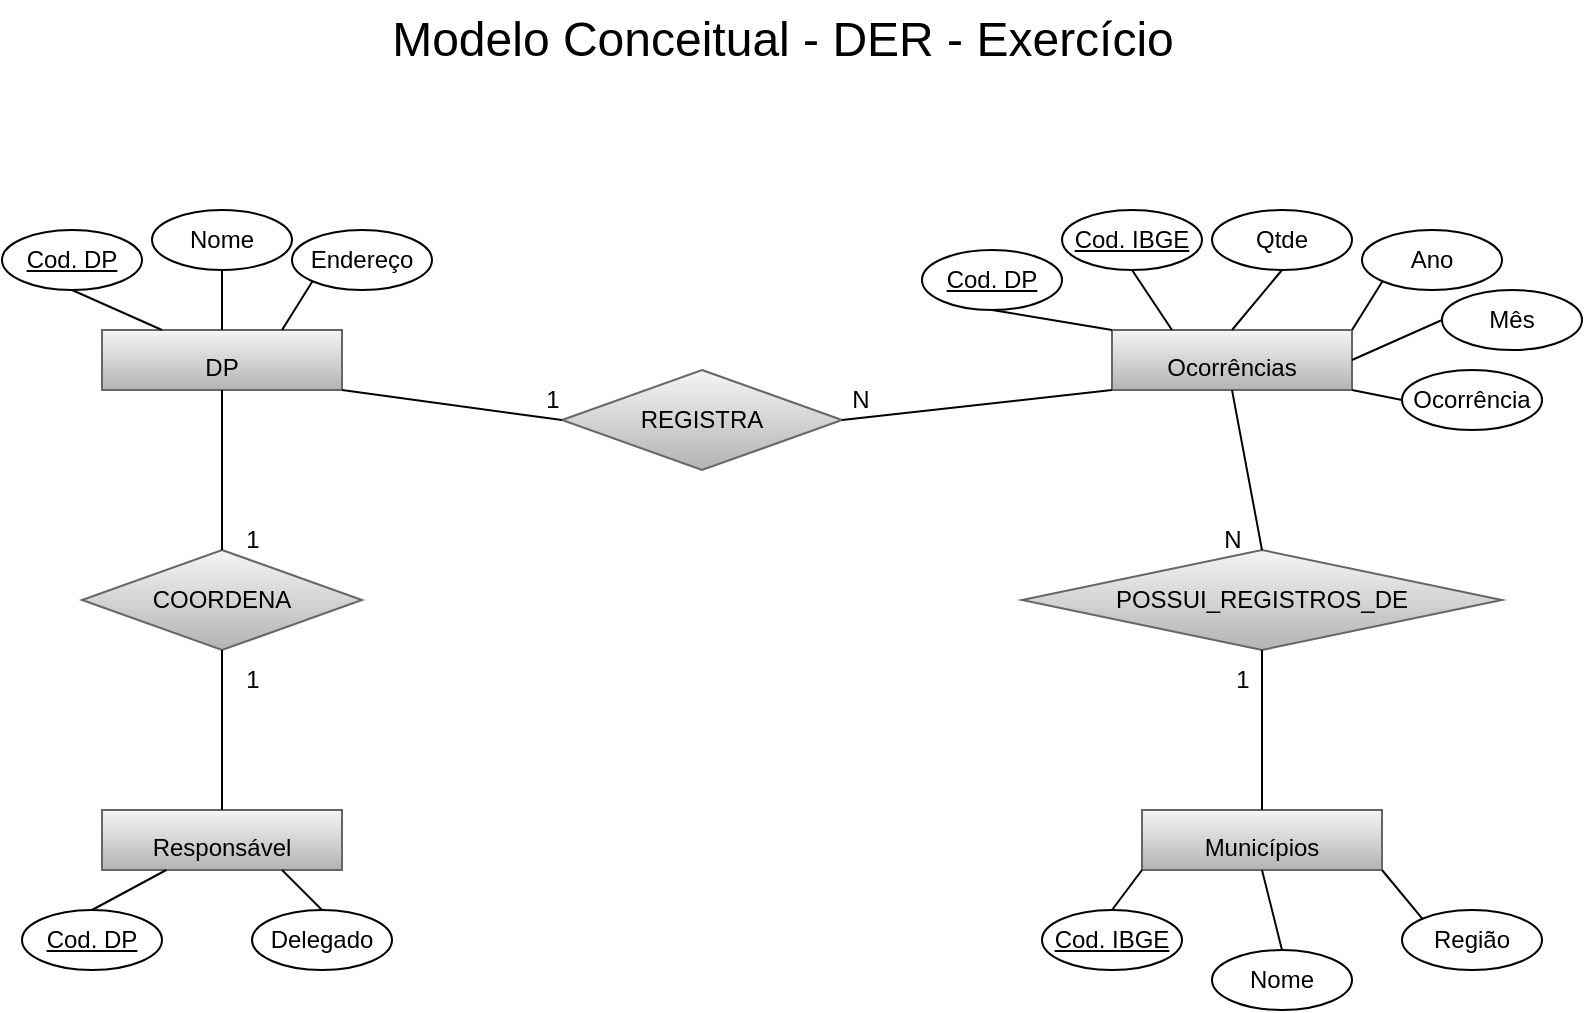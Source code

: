 <mxfile version="20.4.0" type="device"><diagram id="lZEO8TZZ2mbdY62ZMASI" name="Página-1"><mxGraphModel dx="1037" dy="571" grid="0" gridSize="10" guides="1" tooltips="1" connect="1" arrows="1" fold="1" page="1" pageScale="1" pageWidth="827" pageHeight="1169" math="0" shadow="0"><root><mxCell id="0"/><mxCell id="1" parent="0"/><mxCell id="XiJre3cuIlLCGte4ePxh-1" value="&lt;font style=&quot;font-size: 24px;&quot;&gt;Modelo Conceitual - DER - Exercício&lt;/font&gt;" style="text;html=1;resizable=0;autosize=1;align=center;verticalAlign=middle;points=[];fillColor=none;strokeColor=none;rounded=0;" parent="1" vertex="1"><mxGeometry x="195" y="35" width="410" height="40" as="geometry"/></mxCell><mxCell id="XiJre3cuIlLCGte4ePxh-2" value="&lt;font style=&quot;font-size: 12px;&quot;&gt;DP&lt;/font&gt;" style="rounded=0;whiteSpace=wrap;html=1;fontSize=24;fillColor=#f5f5f5;gradientColor=#b3b3b3;strokeColor=#666666;" parent="1" vertex="1"><mxGeometry x="60" y="200" width="120" height="30" as="geometry"/></mxCell><mxCell id="XiJre3cuIlLCGte4ePxh-3" value="&lt;u&gt;Cod. DP&lt;/u&gt;" style="ellipse;whiteSpace=wrap;html=1;fontSize=12;" parent="1" vertex="1"><mxGeometry x="10" y="150" width="70" height="30" as="geometry"/></mxCell><mxCell id="XiJre3cuIlLCGte4ePxh-5" value="Nome" style="ellipse;whiteSpace=wrap;html=1;fontSize=12;" parent="1" vertex="1"><mxGeometry x="85" y="140" width="70" height="30" as="geometry"/></mxCell><mxCell id="XiJre3cuIlLCGte4ePxh-6" value="Endereço" style="ellipse;whiteSpace=wrap;html=1;fontSize=12;" parent="1" vertex="1"><mxGeometry x="155" y="150" width="70" height="30" as="geometry"/></mxCell><mxCell id="XiJre3cuIlLCGte4ePxh-7" value="&lt;font style=&quot;font-size: 12px;&quot;&gt;Responsável&lt;/font&gt;" style="rounded=0;whiteSpace=wrap;html=1;fontSize=24;fillColor=#f5f5f5;gradientColor=#b3b3b3;strokeColor=#666666;" parent="1" vertex="1"><mxGeometry x="60" y="440" width="120" height="30" as="geometry"/></mxCell><mxCell id="XiJre3cuIlLCGte4ePxh-8" value="&lt;u&gt;Cod. DP&lt;/u&gt;" style="ellipse;whiteSpace=wrap;html=1;fontSize=12;" parent="1" vertex="1"><mxGeometry x="20" y="490" width="70" height="30" as="geometry"/></mxCell><mxCell id="XiJre3cuIlLCGte4ePxh-9" value="Delegado" style="ellipse;whiteSpace=wrap;html=1;fontSize=12;" parent="1" vertex="1"><mxGeometry x="135" y="490" width="70" height="30" as="geometry"/></mxCell><mxCell id="XiJre3cuIlLCGte4ePxh-10" value="" style="endArrow=none;html=1;rounded=0;fontSize=12;entryX=0.5;entryY=1;entryDx=0;entryDy=0;" parent="1" target="XiJre3cuIlLCGte4ePxh-3" edge="1"><mxGeometry width="50" height="50" relative="1" as="geometry"><mxPoint x="90" y="200" as="sourcePoint"/><mxPoint x="450" y="260" as="targetPoint"/></mxGeometry></mxCell><mxCell id="XiJre3cuIlLCGte4ePxh-11" value="" style="endArrow=none;html=1;rounded=0;fontSize=12;entryX=0.5;entryY=1;entryDx=0;entryDy=0;exitX=0.5;exitY=0;exitDx=0;exitDy=0;" parent="1" source="XiJre3cuIlLCGte4ePxh-2" target="XiJre3cuIlLCGte4ePxh-5" edge="1"><mxGeometry width="50" height="50" relative="1" as="geometry"><mxPoint x="100" y="210" as="sourcePoint"/><mxPoint x="55" y="190" as="targetPoint"/></mxGeometry></mxCell><mxCell id="XiJre3cuIlLCGte4ePxh-12" value="" style="endArrow=none;html=1;rounded=0;fontSize=12;entryX=0;entryY=1;entryDx=0;entryDy=0;exitX=0.75;exitY=0;exitDx=0;exitDy=0;" parent="1" source="XiJre3cuIlLCGte4ePxh-2" target="XiJre3cuIlLCGte4ePxh-6" edge="1"><mxGeometry width="50" height="50" relative="1" as="geometry"><mxPoint x="130" y="210" as="sourcePoint"/><mxPoint x="130" y="180" as="targetPoint"/></mxGeometry></mxCell><mxCell id="XiJre3cuIlLCGte4ePxh-13" value="" style="endArrow=none;html=1;rounded=0;fontSize=12;entryX=0.5;entryY=0;entryDx=0;entryDy=0;" parent="1" source="XiJre3cuIlLCGte4ePxh-7" target="XiJre3cuIlLCGte4ePxh-8" edge="1"><mxGeometry width="50" height="50" relative="1" as="geometry"><mxPoint x="70" y="470" as="sourcePoint"/><mxPoint x="55" y="270" as="targetPoint"/></mxGeometry></mxCell><mxCell id="XiJre3cuIlLCGte4ePxh-14" value="" style="endArrow=none;html=1;rounded=0;fontSize=12;entryX=0.5;entryY=0;entryDx=0;entryDy=0;exitX=0.75;exitY=1;exitDx=0;exitDy=0;" parent="1" source="XiJre3cuIlLCGte4ePxh-7" target="XiJre3cuIlLCGte4ePxh-9" edge="1"><mxGeometry width="50" height="50" relative="1" as="geometry"><mxPoint x="79.84" y="482.61" as="sourcePoint"/><mxPoint x="65" y="500" as="targetPoint"/></mxGeometry></mxCell><mxCell id="XiJre3cuIlLCGte4ePxh-15" value="COORDENA" style="rhombus;whiteSpace=wrap;html=1;fontSize=12;fillColor=#f5f5f5;gradientColor=#b3b3b3;strokeColor=#666666;" parent="1" vertex="1"><mxGeometry x="50" y="310" width="140" height="50" as="geometry"/></mxCell><mxCell id="XiJre3cuIlLCGte4ePxh-17" value="" style="endArrow=none;html=1;rounded=0;fontSize=12;entryX=0.5;entryY=1;entryDx=0;entryDy=0;exitX=0.5;exitY=0;exitDx=0;exitDy=0;" parent="1" source="XiJre3cuIlLCGte4ePxh-15" target="XiJre3cuIlLCGte4ePxh-2" edge="1"><mxGeometry width="50" height="50" relative="1" as="geometry"><mxPoint x="130" y="210" as="sourcePoint"/><mxPoint x="130" y="180" as="targetPoint"/></mxGeometry></mxCell><mxCell id="XiJre3cuIlLCGte4ePxh-18" value="" style="endArrow=none;html=1;rounded=0;fontSize=12;exitX=0.5;exitY=0;exitDx=0;exitDy=0;" parent="1" source="XiJre3cuIlLCGte4ePxh-7" edge="1"><mxGeometry width="50" height="50" relative="1" as="geometry"><mxPoint x="130" y="320" as="sourcePoint"/><mxPoint x="120" y="360" as="targetPoint"/></mxGeometry></mxCell><mxCell id="XiJre3cuIlLCGte4ePxh-19" value="1" style="text;html=1;resizable=0;autosize=1;align=center;verticalAlign=middle;points=[];fillColor=none;strokeColor=none;rounded=0;fontSize=12;" parent="1" vertex="1"><mxGeometry x="120" y="360" width="30" height="30" as="geometry"/></mxCell><mxCell id="XiJre3cuIlLCGte4ePxh-20" value="1" style="text;html=1;resizable=0;autosize=1;align=center;verticalAlign=middle;points=[];rounded=0;fontSize=12;" parent="1" vertex="1"><mxGeometry x="120" y="290" width="30" height="30" as="geometry"/></mxCell><mxCell id="XiJre3cuIlLCGte4ePxh-21" value="&lt;font style=&quot;font-size: 12px;&quot;&gt;Municípios&lt;/font&gt;" style="rounded=0;whiteSpace=wrap;html=1;fontSize=24;fillColor=#f5f5f5;gradientColor=#b3b3b3;strokeColor=#666666;" parent="1" vertex="1"><mxGeometry x="580" y="440" width="120" height="30" as="geometry"/></mxCell><mxCell id="XiJre3cuIlLCGte4ePxh-22" value="&lt;u&gt;Cod. IBGE&lt;/u&gt;" style="ellipse;whiteSpace=wrap;html=1;fontSize=12;" parent="1" vertex="1"><mxGeometry x="530" y="490" width="70" height="30" as="geometry"/></mxCell><mxCell id="XiJre3cuIlLCGte4ePxh-23" value="Nome" style="ellipse;whiteSpace=wrap;html=1;fontSize=12;" parent="1" vertex="1"><mxGeometry x="615" y="510" width="70" height="30" as="geometry"/></mxCell><mxCell id="XiJre3cuIlLCGte4ePxh-24" value="Região" style="ellipse;whiteSpace=wrap;html=1;fontSize=12;" parent="1" vertex="1"><mxGeometry x="710" y="490" width="70" height="30" as="geometry"/></mxCell><mxCell id="XiJre3cuIlLCGte4ePxh-25" value="" style="endArrow=none;html=1;rounded=0;fontSize=12;entryX=0.5;entryY=0;entryDx=0;entryDy=0;exitX=0;exitY=1;exitDx=0;exitDy=0;" parent="1" source="XiJre3cuIlLCGte4ePxh-21" target="XiJre3cuIlLCGte4ePxh-22" edge="1"><mxGeometry width="50" height="50" relative="1" as="geometry"><mxPoint x="160" y="480" as="sourcePoint"/><mxPoint x="180" y="500" as="targetPoint"/></mxGeometry></mxCell><mxCell id="XiJre3cuIlLCGte4ePxh-26" value="" style="endArrow=none;html=1;rounded=0;fontSize=12;entryX=0.5;entryY=0;entryDx=0;entryDy=0;exitX=0.5;exitY=1;exitDx=0;exitDy=0;" parent="1" source="XiJre3cuIlLCGte4ePxh-21" target="XiJre3cuIlLCGte4ePxh-23" edge="1"><mxGeometry width="50" height="50" relative="1" as="geometry"><mxPoint x="170" y="490" as="sourcePoint"/><mxPoint x="190" y="510" as="targetPoint"/></mxGeometry></mxCell><mxCell id="XiJre3cuIlLCGte4ePxh-27" value="" style="endArrow=none;html=1;rounded=0;fontSize=12;entryX=0;entryY=0;entryDx=0;entryDy=0;exitX=1;exitY=1;exitDx=0;exitDy=0;" parent="1" source="XiJre3cuIlLCGte4ePxh-21" target="XiJre3cuIlLCGte4ePxh-24" edge="1"><mxGeometry width="50" height="50" relative="1" as="geometry"><mxPoint x="650" y="480" as="sourcePoint"/><mxPoint x="660" y="520" as="targetPoint"/></mxGeometry></mxCell><mxCell id="XiJre3cuIlLCGte4ePxh-28" value="&lt;font style=&quot;font-size: 12px;&quot;&gt;Ocorrências&lt;/font&gt;" style="rounded=0;whiteSpace=wrap;html=1;fontSize=24;fillColor=#f5f5f5;gradientColor=#b3b3b3;strokeColor=#666666;" parent="1" vertex="1"><mxGeometry x="565" y="200" width="120" height="30" as="geometry"/></mxCell><mxCell id="XiJre3cuIlLCGte4ePxh-29" value="&lt;u&gt;Cod. DP&lt;/u&gt;" style="ellipse;whiteSpace=wrap;html=1;fontSize=12;" parent="1" vertex="1"><mxGeometry x="470" y="160" width="70" height="30" as="geometry"/></mxCell><mxCell id="XiJre3cuIlLCGte4ePxh-30" value="" style="endArrow=none;html=1;rounded=0;fontSize=12;entryX=0.5;entryY=1;entryDx=0;entryDy=0;" parent="1" target="XiJre3cuIlLCGte4ePxh-29" edge="1"><mxGeometry width="50" height="50" relative="1" as="geometry"><mxPoint x="565" y="200" as="sourcePoint"/><mxPoint x="925" y="260" as="targetPoint"/></mxGeometry></mxCell><mxCell id="XiJre3cuIlLCGte4ePxh-31" value="&lt;u&gt;Cod. IBGE&lt;/u&gt;" style="ellipse;whiteSpace=wrap;html=1;fontSize=12;" parent="1" vertex="1"><mxGeometry x="540" y="140" width="70" height="30" as="geometry"/></mxCell><mxCell id="XiJre3cuIlLCGte4ePxh-32" value="" style="endArrow=none;html=1;rounded=0;fontSize=12;exitX=0.25;exitY=0;exitDx=0;exitDy=0;entryX=0.5;entryY=1;entryDx=0;entryDy=0;" parent="1" source="XiJre3cuIlLCGte4ePxh-28" target="XiJre3cuIlLCGte4ePxh-31" edge="1"><mxGeometry width="50" height="50" relative="1" as="geometry"><mxPoint x="605" y="120" as="sourcePoint"/><mxPoint x="590" y="170" as="targetPoint"/></mxGeometry></mxCell><mxCell id="XiJre3cuIlLCGte4ePxh-33" value="Qtde" style="ellipse;whiteSpace=wrap;html=1;fontSize=12;" parent="1" vertex="1"><mxGeometry x="615" y="140" width="70" height="30" as="geometry"/></mxCell><mxCell id="XiJre3cuIlLCGte4ePxh-34" value="" style="endArrow=none;html=1;rounded=0;fontSize=12;exitX=0.5;exitY=0;exitDx=0;exitDy=0;entryX=0.5;entryY=1;entryDx=0;entryDy=0;" parent="1" source="XiJre3cuIlLCGte4ePxh-28" target="XiJre3cuIlLCGte4ePxh-33" edge="1"><mxGeometry width="50" height="50" relative="1" as="geometry"><mxPoint x="605" y="210" as="sourcePoint"/><mxPoint x="585" y="180" as="targetPoint"/></mxGeometry></mxCell><mxCell id="XiJre3cuIlLCGte4ePxh-35" value="Ano" style="ellipse;whiteSpace=wrap;html=1;fontSize=12;" parent="1" vertex="1"><mxGeometry x="690" y="150" width="70" height="30" as="geometry"/></mxCell><mxCell id="XiJre3cuIlLCGte4ePxh-36" value="Mês" style="ellipse;whiteSpace=wrap;html=1;fontSize=12;" parent="1" vertex="1"><mxGeometry x="730" y="180" width="70" height="30" as="geometry"/></mxCell><mxCell id="XiJre3cuIlLCGte4ePxh-37" value="Ocorrência" style="ellipse;whiteSpace=wrap;html=1;fontSize=12;" parent="1" vertex="1"><mxGeometry x="710" y="220" width="70" height="30" as="geometry"/></mxCell><mxCell id="XiJre3cuIlLCGte4ePxh-38" value="" style="endArrow=none;html=1;rounded=0;fontSize=12;exitX=1;exitY=0;exitDx=0;exitDy=0;entryX=0;entryY=1;entryDx=0;entryDy=0;" parent="1" source="XiJre3cuIlLCGte4ePxh-28" target="XiJre3cuIlLCGte4ePxh-35" edge="1"><mxGeometry width="50" height="50" relative="1" as="geometry"><mxPoint x="635" y="210" as="sourcePoint"/><mxPoint x="660" y="180" as="targetPoint"/></mxGeometry></mxCell><mxCell id="XiJre3cuIlLCGte4ePxh-39" value="" style="endArrow=none;html=1;rounded=0;fontSize=12;exitX=1;exitY=0.5;exitDx=0;exitDy=0;entryX=0;entryY=0.5;entryDx=0;entryDy=0;" parent="1" source="XiJre3cuIlLCGte4ePxh-28" target="XiJre3cuIlLCGte4ePxh-36" edge="1"><mxGeometry width="50" height="50" relative="1" as="geometry"><mxPoint x="695" y="210" as="sourcePoint"/><mxPoint x="710.251" y="185.607" as="targetPoint"/></mxGeometry></mxCell><mxCell id="XiJre3cuIlLCGte4ePxh-40" value="" style="endArrow=none;html=1;rounded=0;fontSize=12;exitX=1;exitY=1;exitDx=0;exitDy=0;entryX=0;entryY=0.5;entryDx=0;entryDy=0;" parent="1" source="XiJre3cuIlLCGte4ePxh-28" target="XiJre3cuIlLCGte4ePxh-37" edge="1"><mxGeometry width="50" height="50" relative="1" as="geometry"><mxPoint x="695" y="225" as="sourcePoint"/><mxPoint x="740" y="205" as="targetPoint"/></mxGeometry></mxCell><mxCell id="XiJre3cuIlLCGte4ePxh-41" value="REGISTRA" style="rhombus;whiteSpace=wrap;html=1;fontSize=12;fillColor=#f5f5f5;gradientColor=#b3b3b3;strokeColor=#666666;" parent="1" vertex="1"><mxGeometry x="290" y="220" width="140" height="50" as="geometry"/></mxCell><mxCell id="XiJre3cuIlLCGte4ePxh-42" value="" style="endArrow=none;html=1;rounded=0;fontSize=12;entryX=0;entryY=0.5;entryDx=0;entryDy=0;exitX=1;exitY=1;exitDx=0;exitDy=0;" parent="1" source="XiJre3cuIlLCGte4ePxh-2" target="XiJre3cuIlLCGte4ePxh-41" edge="1"><mxGeometry width="50" height="50" relative="1" as="geometry"><mxPoint x="130" y="210" as="sourcePoint"/><mxPoint x="130" y="180" as="targetPoint"/></mxGeometry></mxCell><mxCell id="XiJre3cuIlLCGte4ePxh-43" value="" style="endArrow=none;html=1;rounded=0;fontSize=12;entryX=0;entryY=1;entryDx=0;entryDy=0;exitX=1;exitY=0.5;exitDx=0;exitDy=0;" parent="1" source="XiJre3cuIlLCGte4ePxh-41" target="XiJre3cuIlLCGte4ePxh-28" edge="1"><mxGeometry width="50" height="50" relative="1" as="geometry"><mxPoint x="190" y="240" as="sourcePoint"/><mxPoint x="300" y="255" as="targetPoint"/></mxGeometry></mxCell><mxCell id="XiJre3cuIlLCGte4ePxh-44" value="1" style="text;html=1;resizable=0;autosize=1;align=center;verticalAlign=middle;points=[];fillColor=none;strokeColor=none;rounded=0;fontSize=12;" parent="1" vertex="1"><mxGeometry x="270" y="220" width="30" height="30" as="geometry"/></mxCell><mxCell id="XiJre3cuIlLCGte4ePxh-45" value="N" style="text;html=1;resizable=0;autosize=1;align=center;verticalAlign=middle;points=[];fillColor=none;strokeColor=none;rounded=0;fontSize=12;" parent="1" vertex="1"><mxGeometry x="424" y="220" width="30" height="30" as="geometry"/></mxCell><mxCell id="XiJre3cuIlLCGte4ePxh-46" value="POSSUI_REGISTROS_DE" style="rhombus;whiteSpace=wrap;html=1;fontSize=12;fillColor=#f5f5f5;gradientColor=#b3b3b3;strokeColor=#666666;" parent="1" vertex="1"><mxGeometry x="520" y="310" width="240" height="50" as="geometry"/></mxCell><mxCell id="XiJre3cuIlLCGte4ePxh-47" value="" style="endArrow=none;html=1;rounded=0;fontSize=12;entryX=0.5;entryY=0;entryDx=0;entryDy=0;exitX=0.5;exitY=1;exitDx=0;exitDy=0;" parent="1" source="XiJre3cuIlLCGte4ePxh-46" target="XiJre3cuIlLCGte4ePxh-21" edge="1"><mxGeometry width="50" height="50" relative="1" as="geometry"><mxPoint x="190" y="240" as="sourcePoint"/><mxPoint x="300" y="255" as="targetPoint"/></mxGeometry></mxCell><mxCell id="XiJre3cuIlLCGte4ePxh-48" value="" style="endArrow=none;html=1;rounded=0;fontSize=12;exitX=0.5;exitY=1;exitDx=0;exitDy=0;entryX=0.5;entryY=0;entryDx=0;entryDy=0;" parent="1" source="XiJre3cuIlLCGte4ePxh-28" target="XiJre3cuIlLCGte4ePxh-46" edge="1"><mxGeometry width="50" height="50" relative="1" as="geometry"><mxPoint x="622.5" y="230" as="sourcePoint"/><mxPoint x="640" y="290" as="targetPoint"/></mxGeometry></mxCell><mxCell id="XiJre3cuIlLCGte4ePxh-49" value="1" style="text;html=1;resizable=0;autosize=1;align=center;verticalAlign=middle;points=[];fillColor=none;strokeColor=none;rounded=0;fontSize=12;" parent="1" vertex="1"><mxGeometry x="615" y="360" width="30" height="30" as="geometry"/></mxCell><mxCell id="XiJre3cuIlLCGte4ePxh-50" value="N" style="text;html=1;resizable=0;autosize=1;align=center;verticalAlign=middle;points=[];fillColor=none;strokeColor=none;rounded=0;fontSize=12;" parent="1" vertex="1"><mxGeometry x="610" y="290" width="30" height="30" as="geometry"/></mxCell></root></mxGraphModel></diagram></mxfile>